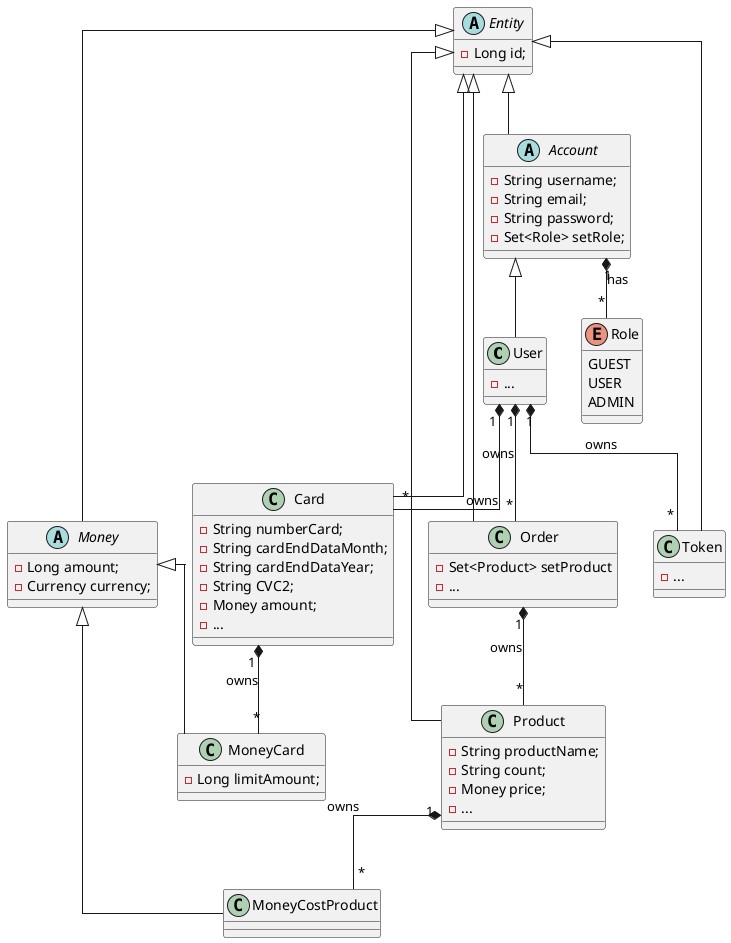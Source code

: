 @startuml
'https://plantuml.com/class-diagram
skinparam linetype ortho

class User

enum Role {
    GUEST
    USER
    ADMIN
}

abstract class Entity{
    -Long id;
}

abstract class Account{
    -String username;
    -String email;
    -String password;
    -Set<Role> setRole;
}

class Product{
    -String productName;
    -String count;
    -Money price;
    -...
}

class Order{
    -Set<Product> setProduct
    -...
}


class Card{
    -String numberCard;
    -String cardEndDataMonth;
    -String cardEndDataYear;
    -String CVC2;
    -Money amount;
    -...
}
abstract class Money{
    - Long amount;
    - Currency currency;
}

class MoneyCard {
    - Long limitAmount;
}

class MoneyCostProduct{
}

class User{
    -...
}

class Token{
    -...
}

' Relationship between entities '

Account <|-- User
Account "1" *-- "*" Role : has
User "1" *-- "*" Order : owns
User "1" *-- "*" Card : owns
User "1" *-- "*" Token : owns
Order "1" *-- "*" Product : owns
Card "1" *-- "*" MoneyCard : owns
Product "1" *-- "*" MoneyCostProduct : owns

Entity <|-- Account
Entity<|-- Order
Entity<|-- Product
Entity<|-- Money
Entity<|-- Card
Entity<|-- Token

Money<|-- MoneyCard
Money<|-- MoneyCostProduct
@enduml